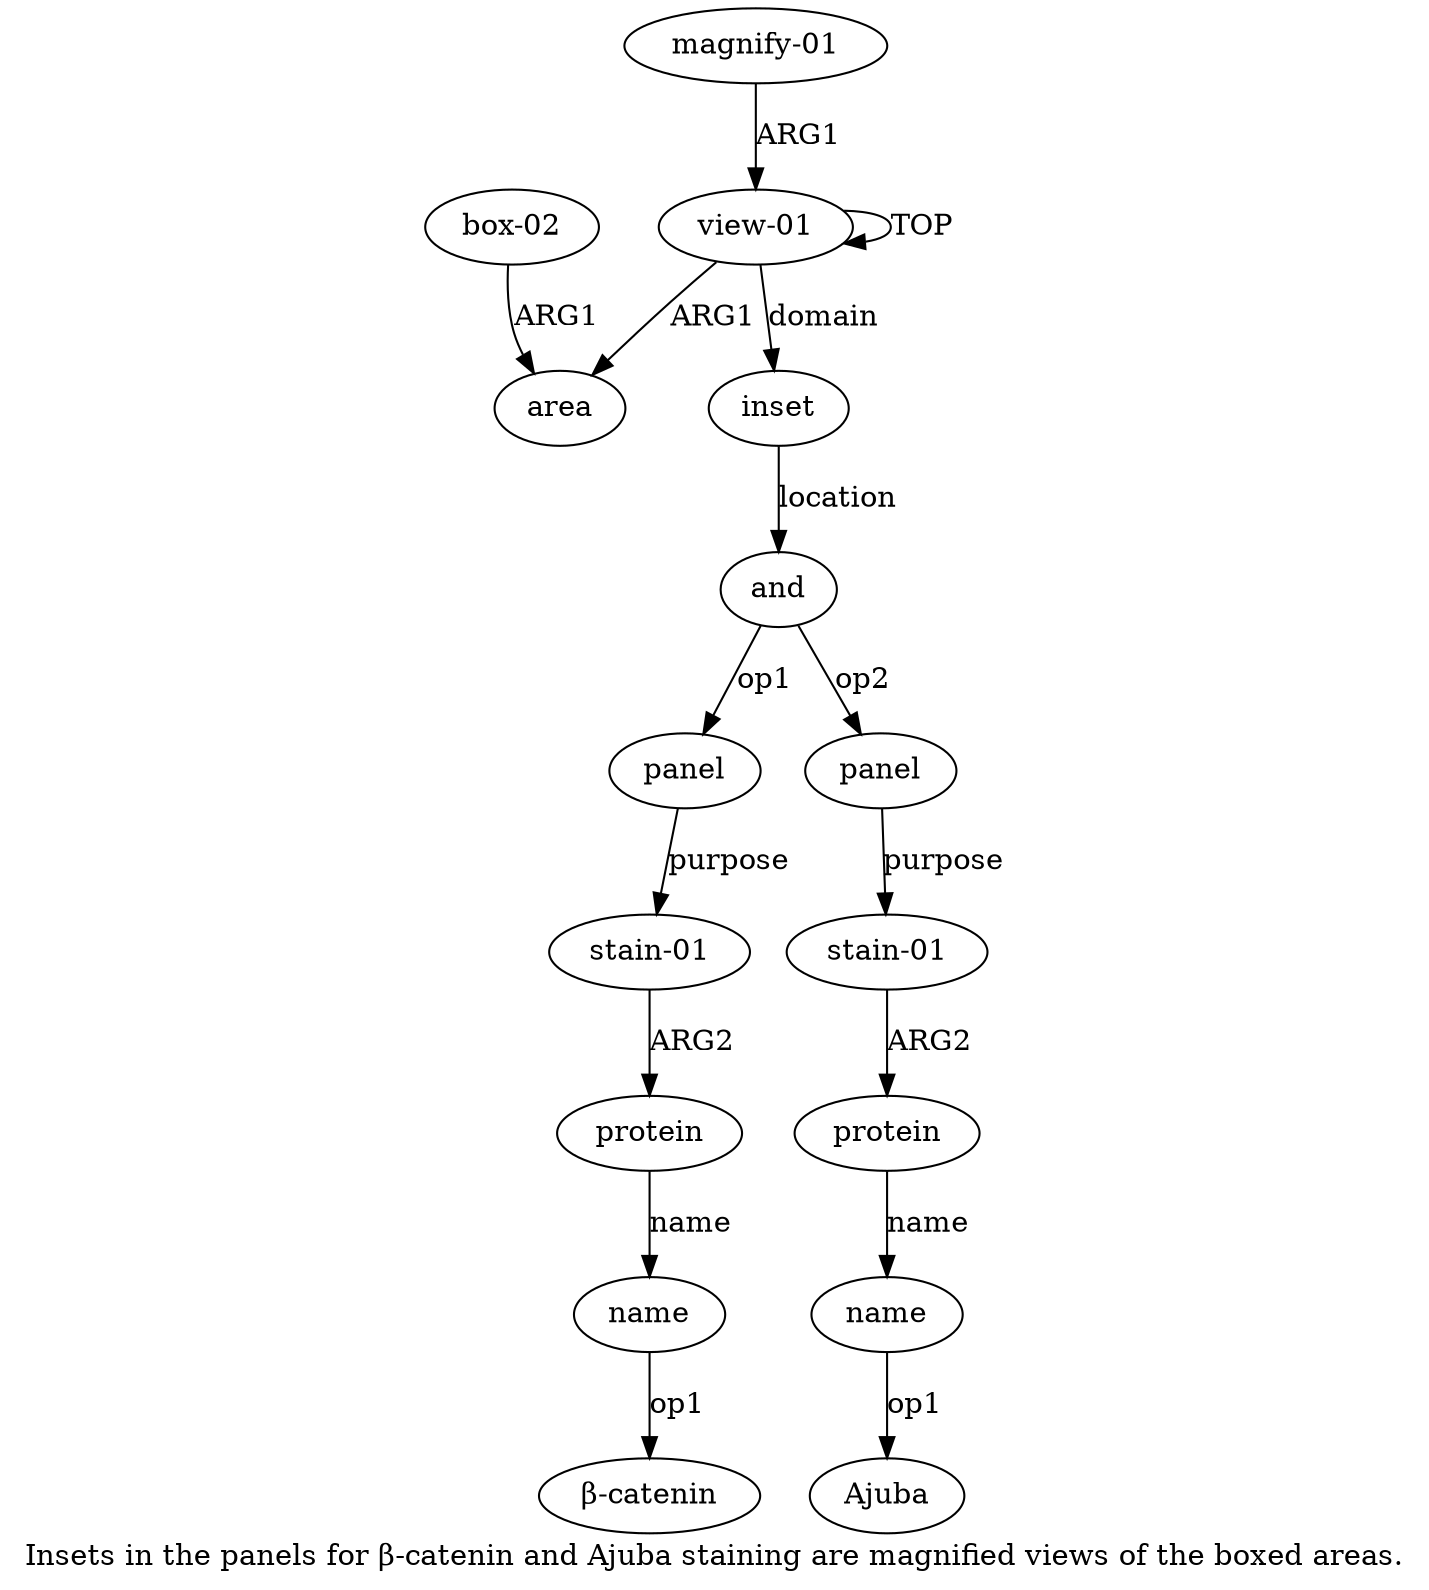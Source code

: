 digraph  {
	graph [label="Insets in the panels for β-catenin and Ajuba staining are magnified views of the boxed areas."];
	node [label="\N"];
	a11	 [color=black,
		gold_ind=11,
		gold_label=protein,
		label=protein,
		test_ind=11,
		test_label=protein];
	a12	 [color=black,
		gold_ind=12,
		gold_label=name,
		label=name,
		test_ind=12,
		test_label=name];
	a11 -> a12 [key=0,
	color=black,
	gold_label=name,
	label=name,
	test_label=name];
a10 [color=black,
	gold_ind=10,
	gold_label="stain-01",
	label="stain-01",
	test_ind=10,
	test_label="stain-01"];
a10 -> a11 [key=0,
color=black,
gold_label=ARG2,
label=ARG2,
test_label=ARG2];
a13 [color=black,
gold_ind=13,
gold_label="magnify-01",
label="magnify-01",
test_ind=13,
test_label="magnify-01"];
a0 [color=black,
gold_ind=0,
gold_label="view-01",
label="view-01",
test_ind=0,
test_label="view-01"];
a13 -> a0 [key=0,
color=black,
gold_label=ARG1,
label=ARG1,
test_label=ARG1];
"a12 Ajuba" [color=black,
gold_ind=-1,
gold_label=Ajuba,
label=Ajuba,
test_ind=-1,
test_label=Ajuba];
a12 -> "a12 Ajuba" [key=0,
color=black,
gold_label=op1,
label=op1,
test_label=op1];
"a8 β-catenin" [color=black,
gold_ind=-1,
gold_label="β-catenin",
label="β-catenin",
test_ind=-1,
test_label="β-catenin"];
a1 [color=black,
gold_ind=1,
gold_label=area,
label=area,
test_ind=1,
test_label=area];
a0 -> a1 [key=0,
color=black,
gold_label=ARG1,
label=ARG1,
test_label=ARG1];
a0 -> a0 [key=0,
color=black,
gold_label=TOP,
label=TOP,
test_label=TOP];
a3 [color=black,
gold_ind=3,
gold_label=inset,
label=inset,
test_ind=3,
test_label=inset];
a0 -> a3 [key=0,
color=black,
gold_label=domain,
label=domain,
test_label=domain];
a4 [color=black,
gold_ind=4,
gold_label=and,
label=and,
test_ind=4,
test_label=and];
a3 -> a4 [key=0,
color=black,
gold_label=location,
label=location,
test_label=location];
a2 [color=black,
gold_ind=2,
gold_label="box-02",
label="box-02",
test_ind=2,
test_label="box-02"];
a2 -> a1 [key=0,
color=black,
gold_label=ARG1,
label=ARG1,
test_label=ARG1];
a5 [color=black,
gold_ind=5,
gold_label=panel,
label=panel,
test_ind=5,
test_label=panel];
a6 [color=black,
gold_ind=6,
gold_label="stain-01",
label="stain-01",
test_ind=6,
test_label="stain-01"];
a5 -> a6 [key=0,
color=black,
gold_label=purpose,
label=purpose,
test_label=purpose];
a4 -> a5 [key=0,
color=black,
gold_label=op1,
label=op1,
test_label=op1];
a9 [color=black,
gold_ind=9,
gold_label=panel,
label=panel,
test_ind=9,
test_label=panel];
a4 -> a9 [key=0,
color=black,
gold_label=op2,
label=op2,
test_label=op2];
a7 [color=black,
gold_ind=7,
gold_label=protein,
label=protein,
test_ind=7,
test_label=protein];
a8 [color=black,
gold_ind=8,
gold_label=name,
label=name,
test_ind=8,
test_label=name];
a7 -> a8 [key=0,
color=black,
gold_label=name,
label=name,
test_label=name];
a6 -> a7 [key=0,
color=black,
gold_label=ARG2,
label=ARG2,
test_label=ARG2];
a9 -> a10 [key=0,
color=black,
gold_label=purpose,
label=purpose,
test_label=purpose];
a8 -> "a8 β-catenin" [key=0,
color=black,
gold_label=op1,
label=op1,
test_label=op1];
}
